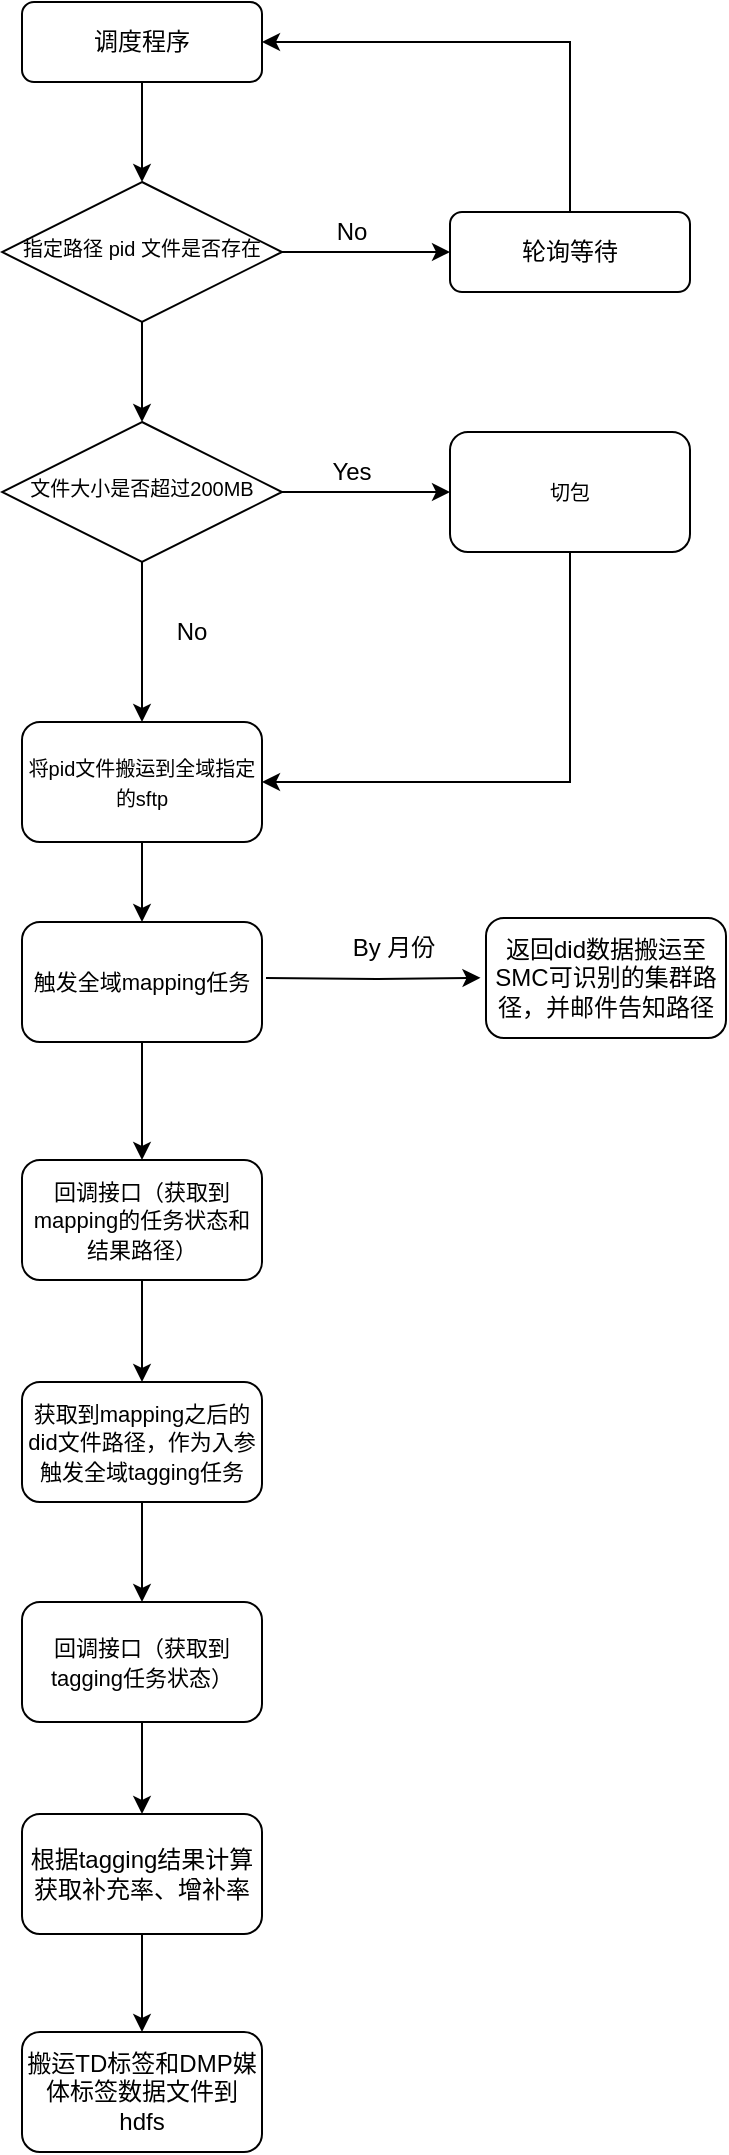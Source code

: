 <mxfile version="24.3.1" type="github">
  <diagram id="C5RBs43oDa-KdzZeNtuy" name="Page-1">
    <mxGraphModel dx="1265" dy="709" grid="0" gridSize="10" guides="1" tooltips="1" connect="1" arrows="1" fold="1" page="0" pageScale="1" pageWidth="827" pageHeight="1169" math="0" shadow="0">
      <root>
        <mxCell id="WIyWlLk6GJQsqaUBKTNV-0" />
        <mxCell id="WIyWlLk6GJQsqaUBKTNV-1" parent="WIyWlLk6GJQsqaUBKTNV-0" />
        <mxCell id="Qp76fDhDBuy7kDstvcHe-21" style="edgeStyle=orthogonalEdgeStyle;rounded=0;orthogonalLoop=1;jettySize=auto;html=1;exitX=0.5;exitY=1;exitDx=0;exitDy=0;entryX=0.5;entryY=0;entryDx=0;entryDy=0;" parent="WIyWlLk6GJQsqaUBKTNV-1" source="WIyWlLk6GJQsqaUBKTNV-3" target="WIyWlLk6GJQsqaUBKTNV-6" edge="1">
          <mxGeometry relative="1" as="geometry" />
        </mxCell>
        <mxCell id="WIyWlLk6GJQsqaUBKTNV-3" value="调度程序" style="rounded=1;whiteSpace=wrap;html=1;fontSize=12;glass=0;strokeWidth=1;shadow=0;" parent="WIyWlLk6GJQsqaUBKTNV-1" vertex="1">
          <mxGeometry x="140" y="70" width="120" height="40" as="geometry" />
        </mxCell>
        <mxCell id="Qp76fDhDBuy7kDstvcHe-16" style="edgeStyle=orthogonalEdgeStyle;rounded=0;orthogonalLoop=1;jettySize=auto;html=1;exitX=0.5;exitY=1;exitDx=0;exitDy=0;entryX=0.5;entryY=0;entryDx=0;entryDy=0;" parent="WIyWlLk6GJQsqaUBKTNV-1" source="WIyWlLk6GJQsqaUBKTNV-6" target="Qp76fDhDBuy7kDstvcHe-3" edge="1">
          <mxGeometry relative="1" as="geometry" />
        </mxCell>
        <mxCell id="Qp76fDhDBuy7kDstvcHe-17" style="edgeStyle=orthogonalEdgeStyle;rounded=0;orthogonalLoop=1;jettySize=auto;html=1;exitX=1;exitY=0.5;exitDx=0;exitDy=0;entryX=0;entryY=0.5;entryDx=0;entryDy=0;" parent="WIyWlLk6GJQsqaUBKTNV-1" source="WIyWlLk6GJQsqaUBKTNV-6" target="WIyWlLk6GJQsqaUBKTNV-7" edge="1">
          <mxGeometry relative="1" as="geometry" />
        </mxCell>
        <mxCell id="WIyWlLk6GJQsqaUBKTNV-6" value="&lt;font style=&quot;font-size: 10px;&quot;&gt;指定路径 pid 文件是否存在&lt;/font&gt;" style="rhombus;whiteSpace=wrap;html=1;shadow=0;fontFamily=Helvetica;fontSize=12;align=center;strokeWidth=1;spacing=6;spacingTop=-4;" parent="WIyWlLk6GJQsqaUBKTNV-1" vertex="1">
          <mxGeometry x="130" y="160" width="140" height="70" as="geometry" />
        </mxCell>
        <mxCell id="Qp76fDhDBuy7kDstvcHe-0" style="edgeStyle=orthogonalEdgeStyle;rounded=0;orthogonalLoop=1;jettySize=auto;html=1;exitX=0.5;exitY=0;exitDx=0;exitDy=0;entryX=1;entryY=0.5;entryDx=0;entryDy=0;" parent="WIyWlLk6GJQsqaUBKTNV-1" source="WIyWlLk6GJQsqaUBKTNV-7" target="WIyWlLk6GJQsqaUBKTNV-3" edge="1">
          <mxGeometry relative="1" as="geometry" />
        </mxCell>
        <mxCell id="WIyWlLk6GJQsqaUBKTNV-7" value="轮询等待" style="rounded=1;whiteSpace=wrap;html=1;fontSize=12;glass=0;strokeWidth=1;shadow=0;" parent="WIyWlLk6GJQsqaUBKTNV-1" vertex="1">
          <mxGeometry x="354" y="175" width="120" height="40" as="geometry" />
        </mxCell>
        <mxCell id="Qp76fDhDBuy7kDstvcHe-13" style="edgeStyle=orthogonalEdgeStyle;rounded=0;orthogonalLoop=1;jettySize=auto;html=1;exitX=0.5;exitY=1;exitDx=0;exitDy=0;" parent="WIyWlLk6GJQsqaUBKTNV-1" source="Qp76fDhDBuy7kDstvcHe-2" target="Qp76fDhDBuy7kDstvcHe-12" edge="1">
          <mxGeometry relative="1" as="geometry" />
        </mxCell>
        <mxCell id="Qp76fDhDBuy7kDstvcHe-2" value="&lt;font style=&quot;font-size: 10px;&quot;&gt;将pid文件搬运到全域指定的sftp&lt;/font&gt;" style="rounded=1;whiteSpace=wrap;html=1;" parent="WIyWlLk6GJQsqaUBKTNV-1" vertex="1">
          <mxGeometry x="140" y="430" width="120" height="60" as="geometry" />
        </mxCell>
        <mxCell id="Qp76fDhDBuy7kDstvcHe-6" style="edgeStyle=orthogonalEdgeStyle;rounded=0;orthogonalLoop=1;jettySize=auto;html=1;exitX=1;exitY=0.5;exitDx=0;exitDy=0;entryX=0;entryY=0.5;entryDx=0;entryDy=0;" parent="WIyWlLk6GJQsqaUBKTNV-1" source="Qp76fDhDBuy7kDstvcHe-3" target="Qp76fDhDBuy7kDstvcHe-5" edge="1">
          <mxGeometry relative="1" as="geometry" />
        </mxCell>
        <mxCell id="Qp76fDhDBuy7kDstvcHe-9" style="edgeStyle=orthogonalEdgeStyle;rounded=0;orthogonalLoop=1;jettySize=auto;html=1;exitX=0.5;exitY=1;exitDx=0;exitDy=0;" parent="WIyWlLk6GJQsqaUBKTNV-1" source="Qp76fDhDBuy7kDstvcHe-3" target="Qp76fDhDBuy7kDstvcHe-2" edge="1">
          <mxGeometry relative="1" as="geometry" />
        </mxCell>
        <mxCell id="Qp76fDhDBuy7kDstvcHe-3" value="&lt;span style=&quot;font-size: 10px;&quot;&gt;文件大小是否超过200MB&lt;/span&gt;" style="rhombus;whiteSpace=wrap;html=1;shadow=0;fontFamily=Helvetica;fontSize=12;align=center;strokeWidth=1;spacing=6;spacingTop=-4;" parent="WIyWlLk6GJQsqaUBKTNV-1" vertex="1">
          <mxGeometry x="130" y="280" width="140" height="70" as="geometry" />
        </mxCell>
        <mxCell id="Qp76fDhDBuy7kDstvcHe-7" style="edgeStyle=orthogonalEdgeStyle;rounded=0;orthogonalLoop=1;jettySize=auto;html=1;exitX=0.5;exitY=1;exitDx=0;exitDy=0;entryX=1;entryY=0.5;entryDx=0;entryDy=0;" parent="WIyWlLk6GJQsqaUBKTNV-1" source="Qp76fDhDBuy7kDstvcHe-5" target="Qp76fDhDBuy7kDstvcHe-2" edge="1">
          <mxGeometry relative="1" as="geometry" />
        </mxCell>
        <mxCell id="Qp76fDhDBuy7kDstvcHe-5" value="&lt;font style=&quot;font-size: 10px;&quot;&gt;切包&lt;/font&gt;" style="rounded=1;whiteSpace=wrap;html=1;" parent="WIyWlLk6GJQsqaUBKTNV-1" vertex="1">
          <mxGeometry x="354" y="285" width="120" height="60" as="geometry" />
        </mxCell>
        <mxCell id="Qp76fDhDBuy7kDstvcHe-10" value="No" style="text;html=1;align=center;verticalAlign=middle;whiteSpace=wrap;rounded=0;" parent="WIyWlLk6GJQsqaUBKTNV-1" vertex="1">
          <mxGeometry x="200" y="370" width="50" height="30" as="geometry" />
        </mxCell>
        <mxCell id="Qp76fDhDBuy7kDstvcHe-11" value="Yes" style="text;html=1;align=center;verticalAlign=middle;whiteSpace=wrap;rounded=0;" parent="WIyWlLk6GJQsqaUBKTNV-1" vertex="1">
          <mxGeometry x="280" y="290" width="50" height="30" as="geometry" />
        </mxCell>
        <mxCell id="Rm-xh8wEVN1eIKeeCT9U-1" style="edgeStyle=orthogonalEdgeStyle;rounded=0;orthogonalLoop=1;jettySize=auto;html=1;exitX=0.5;exitY=1;exitDx=0;exitDy=0;entryX=0.5;entryY=0;entryDx=0;entryDy=0;" edge="1" parent="WIyWlLk6GJQsqaUBKTNV-1" source="Qp76fDhDBuy7kDstvcHe-12" target="Rm-xh8wEVN1eIKeeCT9U-0">
          <mxGeometry relative="1" as="geometry" />
        </mxCell>
        <mxCell id="Qp76fDhDBuy7kDstvcHe-12" value="&lt;font style=&quot;font-size: 11px;&quot;&gt;触发全域mapping任务&lt;/font&gt;" style="rounded=1;whiteSpace=wrap;html=1;" parent="WIyWlLk6GJQsqaUBKTNV-1" vertex="1">
          <mxGeometry x="140" y="530" width="120" height="60" as="geometry" />
        </mxCell>
        <mxCell id="Qp76fDhDBuy7kDstvcHe-20" style="edgeStyle=orthogonalEdgeStyle;rounded=0;orthogonalLoop=1;jettySize=auto;html=1;exitX=0.5;exitY=1;exitDx=0;exitDy=0;entryX=0.5;entryY=0;entryDx=0;entryDy=0;" parent="WIyWlLk6GJQsqaUBKTNV-1" source="Qp76fDhDBuy7kDstvcHe-14" target="Qp76fDhDBuy7kDstvcHe-19" edge="1">
          <mxGeometry relative="1" as="geometry" />
        </mxCell>
        <mxCell id="Qp76fDhDBuy7kDstvcHe-24" style="edgeStyle=orthogonalEdgeStyle;rounded=0;orthogonalLoop=1;jettySize=auto;html=1;exitX=1;exitY=0.5;exitDx=0;exitDy=0;entryX=-0.023;entryY=0.499;entryDx=0;entryDy=0;entryPerimeter=0;" parent="WIyWlLk6GJQsqaUBKTNV-1" target="Qp76fDhDBuy7kDstvcHe-25" edge="1">
          <mxGeometry relative="1" as="geometry">
            <mxPoint x="412" y="558" as="targetPoint" />
            <mxPoint x="262.0" y="558" as="sourcePoint" />
          </mxGeometry>
        </mxCell>
        <mxCell id="Qp76fDhDBuy7kDstvcHe-14" value="&lt;font style=&quot;font-size: 11px;&quot;&gt;获取到mapping之后的did文件路径，作为入参触发全域tagging任务&lt;/font&gt;" style="rounded=1;whiteSpace=wrap;html=1;" parent="WIyWlLk6GJQsqaUBKTNV-1" vertex="1">
          <mxGeometry x="140" y="760" width="120" height="60" as="geometry" />
        </mxCell>
        <mxCell id="Qp76fDhDBuy7kDstvcHe-18" value="No" style="text;html=1;align=center;verticalAlign=middle;whiteSpace=wrap;rounded=0;" parent="WIyWlLk6GJQsqaUBKTNV-1" vertex="1">
          <mxGeometry x="280" y="170" width="50" height="30" as="geometry" />
        </mxCell>
        <mxCell id="Qp76fDhDBuy7kDstvcHe-28" style="edgeStyle=orthogonalEdgeStyle;rounded=0;orthogonalLoop=1;jettySize=auto;html=1;exitX=0.5;exitY=1;exitDx=0;exitDy=0;entryX=0.5;entryY=0;entryDx=0;entryDy=0;" parent="WIyWlLk6GJQsqaUBKTNV-1" source="Qp76fDhDBuy7kDstvcHe-19" target="Qp76fDhDBuy7kDstvcHe-27" edge="1">
          <mxGeometry relative="1" as="geometry" />
        </mxCell>
        <mxCell id="Qp76fDhDBuy7kDstvcHe-19" value="&lt;span style=&quot;font-size: 11px;&quot;&gt;回调接口（获取到tagging任务状态）&lt;/span&gt;" style="rounded=1;whiteSpace=wrap;html=1;" parent="WIyWlLk6GJQsqaUBKTNV-1" vertex="1">
          <mxGeometry x="140" y="870" width="120" height="60" as="geometry" />
        </mxCell>
        <mxCell id="Qp76fDhDBuy7kDstvcHe-22" value="搬运TD标签和DMP媒体标签数据文件到hdfs" style="rounded=1;whiteSpace=wrap;html=1;" parent="WIyWlLk6GJQsqaUBKTNV-1" vertex="1">
          <mxGeometry x="140" y="1085" width="120" height="60" as="geometry" />
        </mxCell>
        <mxCell id="Qp76fDhDBuy7kDstvcHe-25" value="返回did数据搬运至SMC可识别的集群路径，并邮件告知路径" style="rounded=1;whiteSpace=wrap;html=1;" parent="WIyWlLk6GJQsqaUBKTNV-1" vertex="1">
          <mxGeometry x="372" y="528" width="120" height="60" as="geometry" />
        </mxCell>
        <mxCell id="Qp76fDhDBuy7kDstvcHe-26" value="By 月份" style="text;html=1;align=center;verticalAlign=middle;whiteSpace=wrap;rounded=0;" parent="WIyWlLk6GJQsqaUBKTNV-1" vertex="1">
          <mxGeometry x="296" y="528" width="60" height="30" as="geometry" />
        </mxCell>
        <mxCell id="Qp76fDhDBuy7kDstvcHe-29" style="edgeStyle=orthogonalEdgeStyle;rounded=0;orthogonalLoop=1;jettySize=auto;html=1;exitX=0.5;exitY=1;exitDx=0;exitDy=0;entryX=0.5;entryY=0;entryDx=0;entryDy=0;" parent="WIyWlLk6GJQsqaUBKTNV-1" source="Qp76fDhDBuy7kDstvcHe-27" target="Qp76fDhDBuy7kDstvcHe-22" edge="1">
          <mxGeometry relative="1" as="geometry" />
        </mxCell>
        <mxCell id="Qp76fDhDBuy7kDstvcHe-27" value="根据tagging结果计算获取补充率、增补率" style="rounded=1;whiteSpace=wrap;html=1;" parent="WIyWlLk6GJQsqaUBKTNV-1" vertex="1">
          <mxGeometry x="140" y="976" width="120" height="60" as="geometry" />
        </mxCell>
        <mxCell id="Rm-xh8wEVN1eIKeeCT9U-2" style="edgeStyle=orthogonalEdgeStyle;rounded=0;orthogonalLoop=1;jettySize=auto;html=1;exitX=0.5;exitY=1;exitDx=0;exitDy=0;entryX=0.5;entryY=0;entryDx=0;entryDy=0;" edge="1" parent="WIyWlLk6GJQsqaUBKTNV-1" source="Rm-xh8wEVN1eIKeeCT9U-0" target="Qp76fDhDBuy7kDstvcHe-14">
          <mxGeometry relative="1" as="geometry" />
        </mxCell>
        <mxCell id="Rm-xh8wEVN1eIKeeCT9U-0" value="&lt;span style=&quot;font-size: 11px;&quot;&gt;回调接口（获取到mapping的任务状态和结果路径）&lt;/span&gt;" style="rounded=1;whiteSpace=wrap;html=1;" vertex="1" parent="WIyWlLk6GJQsqaUBKTNV-1">
          <mxGeometry x="140" y="649" width="120" height="60" as="geometry" />
        </mxCell>
      </root>
    </mxGraphModel>
  </diagram>
</mxfile>
